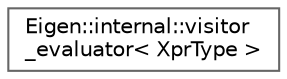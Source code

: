 digraph "Graphical Class Hierarchy"
{
 // LATEX_PDF_SIZE
  bgcolor="transparent";
  edge [fontname=Helvetica,fontsize=10,labelfontname=Helvetica,labelfontsize=10];
  node [fontname=Helvetica,fontsize=10,shape=box,height=0.2,width=0.4];
  rankdir="LR";
  Node0 [id="Node000000",label="Eigen::internal::visitor\l_evaluator\< XprType \>",height=0.2,width=0.4,color="grey40", fillcolor="white", style="filled",URL="$classEigen_1_1internal_1_1visitor__evaluator.html",tooltip=" "];
}
